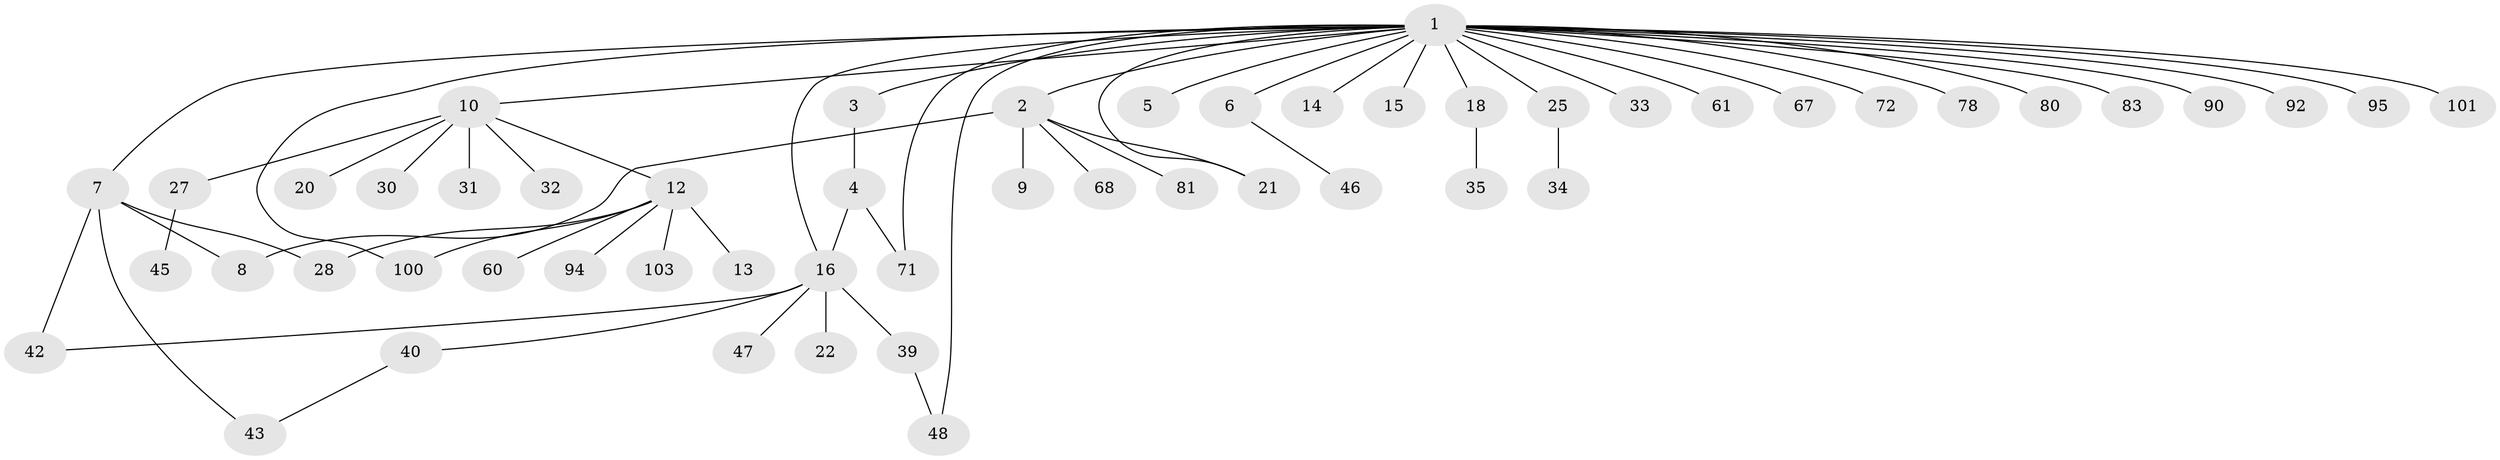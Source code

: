 // original degree distribution, {28: 0.009433962264150943, 6: 0.018867924528301886, 3: 0.1320754716981132, 1: 0.5754716981132075, 5: 0.009433962264150943, 2: 0.1792452830188679, 10: 0.009433962264150943, 4: 0.04716981132075472, 7: 0.009433962264150943, 9: 0.009433962264150943}
// Generated by graph-tools (version 1.1) at 2025/14/03/09/25 04:14:33]
// undirected, 53 vertices, 61 edges
graph export_dot {
graph [start="1"]
  node [color=gray90,style=filled];
  1;
  2;
  3 [super="+105"];
  4;
  5;
  6 [super="+36"];
  7 [super="+54+89+26"];
  8;
  9;
  10 [super="+24+17+65+85+86+74+53+11"];
  12;
  13;
  14;
  15;
  16 [super="+41+93+19"];
  18 [super="+70"];
  20;
  21 [super="+75+79"];
  22;
  25 [super="+55"];
  27 [super="+29+77+56"];
  28 [super="+64"];
  30;
  31 [super="+37"];
  32 [super="+52+38"];
  33 [super="+51"];
  34;
  35;
  39 [super="+49"];
  40 [super="+57+44"];
  42 [super="+98"];
  43 [super="+104"];
  45;
  46;
  47 [super="+88"];
  48 [super="+50"];
  60;
  61;
  67;
  68;
  71;
  72;
  78 [super="+99"];
  80;
  81;
  83;
  90;
  92;
  94;
  95;
  100;
  101;
  103;
  1 -- 2;
  1 -- 3 [weight=2];
  1 -- 5;
  1 -- 6;
  1 -- 7;
  1 -- 10;
  1 -- 14;
  1 -- 15;
  1 -- 16;
  1 -- 18 [weight=2];
  1 -- 21;
  1 -- 25;
  1 -- 33;
  1 -- 48;
  1 -- 61;
  1 -- 67;
  1 -- 71;
  1 -- 72;
  1 -- 78;
  1 -- 80;
  1 -- 83;
  1 -- 90;
  1 -- 92;
  1 -- 95;
  1 -- 100;
  1 -- 101;
  2 -- 8;
  2 -- 9;
  2 -- 68;
  2 -- 81;
  2 -- 21;
  3 -- 4;
  4 -- 71;
  4 -- 16;
  6 -- 46;
  7 -- 28;
  7 -- 43;
  7 -- 8;
  7 -- 42;
  10 -- 20;
  10 -- 32;
  10 -- 31;
  10 -- 27;
  10 -- 12;
  10 -- 30;
  12 -- 13;
  12 -- 28;
  12 -- 60;
  12 -- 94;
  12 -- 100;
  12 -- 103;
  16 -- 39;
  16 -- 42;
  16 -- 22;
  16 -- 40;
  16 -- 47;
  18 -- 35;
  25 -- 34;
  27 -- 45;
  39 -- 48;
  40 -- 43;
}
